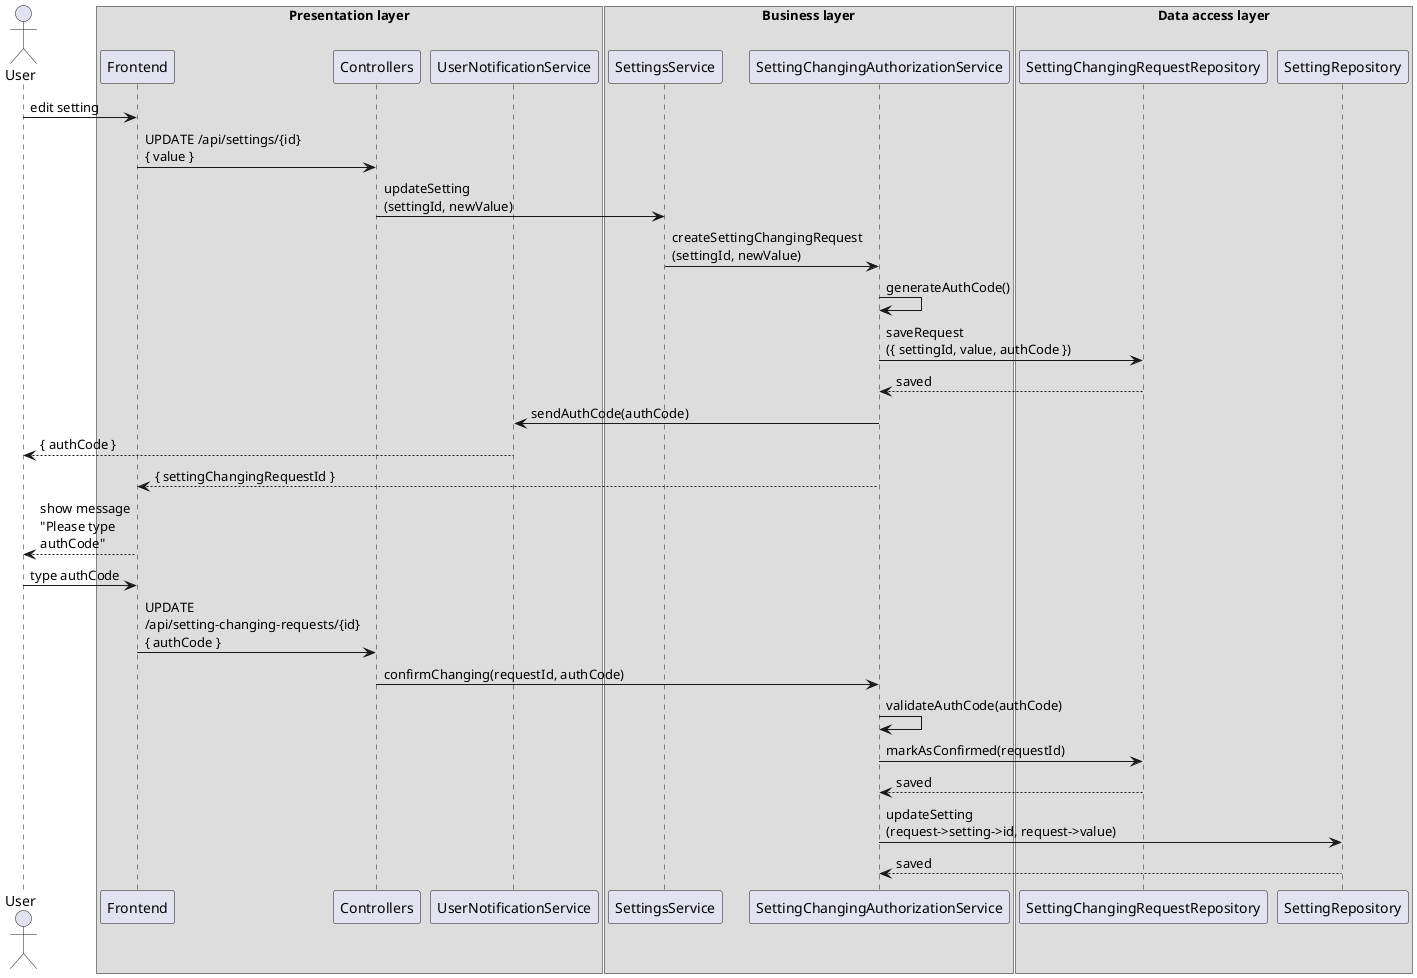 @startuml sequence

actor User

box "Presentation layer"
    participant Frontend
    participant Controllers
    participant UserNotificationService
endbox

box "Business layer"
    participant SettingsService
    participant SettingChangingAuthorizationService
endbox

box "Data access layer"
    participant SettingChangingRequestRepository
    participant SettingRepository
endbox

User -> Frontend : edit setting
Frontend -> Controllers: UPDATE /api/settings/{id}\n{ value }
Controllers-> SettingsService : updateSetting\n(settingId, newValue)

SettingsService -> SettingChangingAuthorizationService : createSettingChangingRequest\n(settingId, newValue)
SettingChangingAuthorizationService -> SettingChangingAuthorizationService : generateAuthCode()
SettingChangingAuthorizationService -> SettingChangingRequestRepository : saveRequest\n({ settingId, value, authCode })
SettingChangingRequestRepository --> SettingChangingAuthorizationService  : saved
SettingChangingAuthorizationService  -> UserNotificationService : sendAuthCode(authCode) 
UserNotificationService --> User : { authCode }

SettingChangingAuthorizationService --> Frontend : { settingChangingRequestId }
Frontend --> User : show message\n"Please type\nauthCode"
User -> Frontend : type authCode
Frontend -> Controllers: UPDATE\n/api/setting-changing-requests/{id}\n{ authCode }
Controllers-> SettingChangingAuthorizationService : confirmChanging(requestId, authCode)
SettingChangingAuthorizationService -> SettingChangingAuthorizationService : validateAuthCode(authCode)
SettingChangingAuthorizationService -> SettingChangingRequestRepository : markAsConfirmed(requestId)
SettingChangingRequestRepository --> SettingChangingAuthorizationService : saved
SettingChangingAuthorizationService -> SettingRepository : updateSetting\n(request->setting->id, request->value)
SettingRepository  --> SettingChangingAuthorizationService : saved

@enduml
